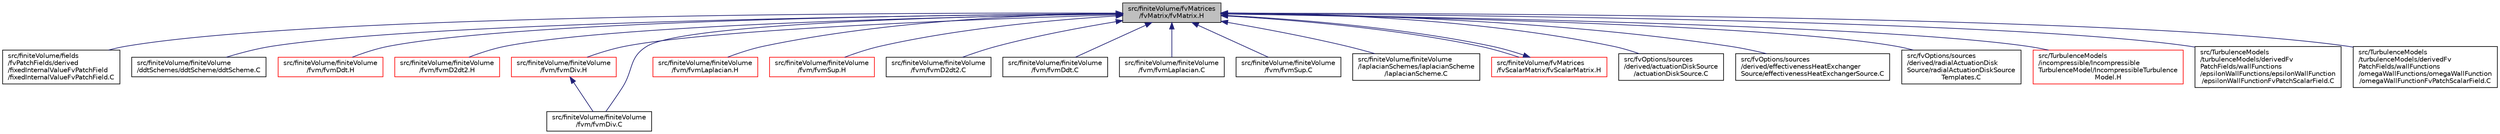 digraph "src/finiteVolume/fvMatrices/fvMatrix/fvMatrix.H"
{
  bgcolor="transparent";
  edge [fontname="Helvetica",fontsize="10",labelfontname="Helvetica",labelfontsize="10"];
  node [fontname="Helvetica",fontsize="10",shape=record];
  Node326 [label="src/finiteVolume/fvMatrices\l/fvMatrix/fvMatrix.H",height=0.2,width=0.4,color="black", fillcolor="grey75", style="filled", fontcolor="black"];
  Node326 -> Node327 [dir="back",color="midnightblue",fontsize="10",style="solid",fontname="Helvetica"];
  Node327 [label="src/finiteVolume/fields\l/fvPatchFields/derived\l/fixedInternalValueFvPatchField\l/fixedInternalValueFvPatchField.C",height=0.2,width=0.4,color="black",URL="$a02006.html"];
  Node326 -> Node328 [dir="back",color="midnightblue",fontsize="10",style="solid",fontname="Helvetica"];
  Node328 [label="src/finiteVolume/finiteVolume\l/ddtSchemes/ddtScheme/ddtScheme.C",height=0.2,width=0.4,color="black",URL="$a03020.html"];
  Node326 -> Node329 [dir="back",color="midnightblue",fontsize="10",style="solid",fontname="Helvetica"];
  Node329 [label="src/finiteVolume/finiteVolume\l/fvm/fvmDdt.H",height=0.2,width=0.4,color="red",URL="$a03236.html",tooltip="Calulate the matrix for the first temporal derivative. "];
  Node326 -> Node354 [dir="back",color="midnightblue",fontsize="10",style="solid",fontname="Helvetica"];
  Node354 [label="src/finiteVolume/finiteVolume\l/fvm/fvmD2dt2.H",height=0.2,width=0.4,color="red",URL="$a03230.html",tooltip="Calculate the matrix for the second-order temporal derivative. "];
  Node326 -> Node355 [dir="back",color="midnightblue",fontsize="10",style="solid",fontname="Helvetica"];
  Node355 [label="src/finiteVolume/finiteVolume\l/fvm/fvmDiv.H",height=0.2,width=0.4,color="red",URL="$a03242.html",tooltip="Calculate the matrix for the divergence of the given field and flux. "];
  Node355 -> Node356 [dir="back",color="midnightblue",fontsize="10",style="solid",fontname="Helvetica"];
  Node356 [label="src/finiteVolume/finiteVolume\l/fvm/fvmDiv.C",height=0.2,width=0.4,color="black",URL="$a03239.html"];
  Node326 -> Node358 [dir="back",color="midnightblue",fontsize="10",style="solid",fontname="Helvetica"];
  Node358 [label="src/finiteVolume/finiteVolume\l/fvm/fvmLaplacian.H",height=0.2,width=0.4,color="red",URL="$a03248.html",tooltip="Calculate the matrix for the laplacian of the field. "];
  Node326 -> Node367 [dir="back",color="midnightblue",fontsize="10",style="solid",fontname="Helvetica"];
  Node367 [label="src/finiteVolume/finiteVolume\l/fvm/fvmSup.H",height=0.2,width=0.4,color="red",URL="$a03254.html",tooltip="Calculate the matrix for implicit and explicit sources. "];
  Node326 -> Node410 [dir="back",color="midnightblue",fontsize="10",style="solid",fontname="Helvetica"];
  Node410 [label="src/finiteVolume/finiteVolume\l/fvm/fvmD2dt2.C",height=0.2,width=0.4,color="black",URL="$a03227.html"];
  Node326 -> Node411 [dir="back",color="midnightblue",fontsize="10",style="solid",fontname="Helvetica"];
  Node411 [label="src/finiteVolume/finiteVolume\l/fvm/fvmDdt.C",height=0.2,width=0.4,color="black",URL="$a03233.html"];
  Node326 -> Node356 [dir="back",color="midnightblue",fontsize="10",style="solid",fontname="Helvetica"];
  Node326 -> Node412 [dir="back",color="midnightblue",fontsize="10",style="solid",fontname="Helvetica"];
  Node412 [label="src/finiteVolume/finiteVolume\l/fvm/fvmLaplacian.C",height=0.2,width=0.4,color="black",URL="$a03245.html"];
  Node326 -> Node413 [dir="back",color="midnightblue",fontsize="10",style="solid",fontname="Helvetica"];
  Node413 [label="src/finiteVolume/finiteVolume\l/fvm/fvmSup.C",height=0.2,width=0.4,color="black",URL="$a03251.html"];
  Node326 -> Node414 [dir="back",color="midnightblue",fontsize="10",style="solid",fontname="Helvetica"];
  Node414 [label="src/finiteVolume/finiteVolume\l/laplacianSchemes/laplacianScheme\l/laplacianScheme.C",height=0.2,width=0.4,color="black",URL="$a03362.html"];
  Node326 -> Node415 [dir="back",color="midnightblue",fontsize="10",style="solid",fontname="Helvetica"];
  Node415 [label="src/finiteVolume/fvMatrices\l/fvScalarMatrix/fvScalarMatrix.H",height=0.2,width=0.4,color="red",URL="$a03476.html",tooltip="A scalar instance of fvMatrix. "];
  Node415 -> Node326 [dir="back",color="midnightblue",fontsize="10",style="solid",fontname="Helvetica"];
  Node326 -> Node479 [dir="back",color="midnightblue",fontsize="10",style="solid",fontname="Helvetica"];
  Node479 [label="src/fvOptions/sources\l/derived/actuationDiskSource\l/actuationDiskSource.C",height=0.2,width=0.4,color="black",URL="$a05279.html"];
  Node326 -> Node480 [dir="back",color="midnightblue",fontsize="10",style="solid",fontname="Helvetica"];
  Node480 [label="src/fvOptions/sources\l/derived/effectivenessHeatExchanger\lSource/effectivenessHeatExchangerSource.C",height=0.2,width=0.4,color="black",URL="$a05306.html"];
  Node326 -> Node338 [dir="back",color="midnightblue",fontsize="10",style="solid",fontname="Helvetica"];
  Node338 [label="src/fvOptions/sources\l/derived/radialActuationDisk\lSource/radialActuationDiskSource\lTemplates.C",height=0.2,width=0.4,color="black",URL="$a05339.html"];
  Node326 -> Node481 [dir="back",color="midnightblue",fontsize="10",style="solid",fontname="Helvetica"];
  Node481 [label="src/TurbulenceModels\l/incompressible/Incompressible\lTurbulenceModel/IncompressibleTurbulence\lModel.H",height=0.2,width=0.4,color="red",URL="$a17684.html"];
  Node326 -> Node501 [dir="back",color="midnightblue",fontsize="10",style="solid",fontname="Helvetica"];
  Node501 [label="src/TurbulenceModels\l/turbulenceModels/derivedFv\lPatchFields/wallFunctions\l/epsilonWallFunctions/epsilonWallFunction\l/epsilonWallFunctionFvPatchScalarField.C",height=0.2,width=0.4,color="black",URL="$a17816.html"];
  Node326 -> Node502 [dir="back",color="midnightblue",fontsize="10",style="solid",fontname="Helvetica"];
  Node502 [label="src/TurbulenceModels\l/turbulenceModels/derivedFv\lPatchFields/wallFunctions\l/omegaWallFunctions/omegaWallFunction\l/omegaWallFunctionFvPatchScalarField.C",height=0.2,width=0.4,color="black",URL="$a17900.html"];
}
